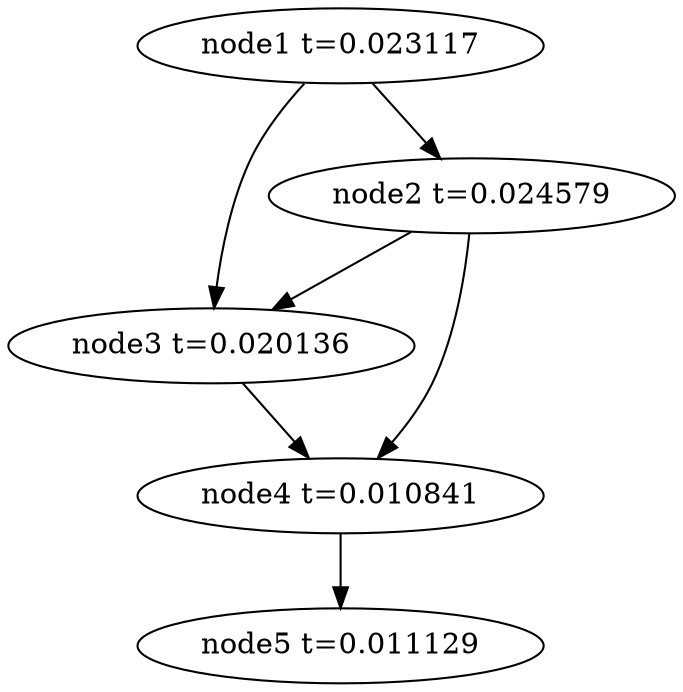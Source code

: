 digraph g{
	node5[label="node5 t=0.011129"]
	node4 -> node5
	node4[label="node4 t=0.010841"];
	node3 -> node4
	node3[label="node3 t=0.020136"];
	node2 -> node4
	node2 -> node3
	node2[label="node2 t=0.024579"];
	node1 -> node3
	node1 -> node2
	node1[label="node1 t=0.023117"];
}
